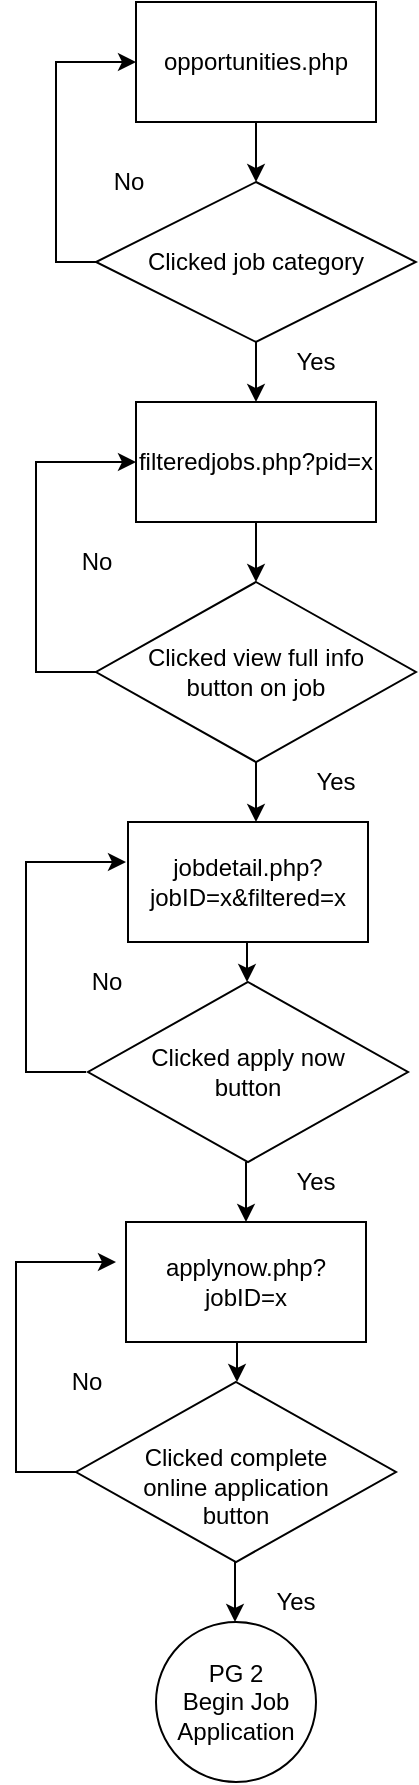 <mxfile version="12.3.0" type="github" pages="1">
  <diagram id="OmaDCbSVozZMoQ_WdIqg" name="Page-1">
    <mxGraphModel dx="1055" dy="819" grid="1" gridSize="10" guides="1" tooltips="1" connect="1" arrows="1" fold="1" page="1" pageScale="1" pageWidth="827" pageHeight="1169" math="0" shadow="0">
      <root>
        <mxCell id="0"/>
        <mxCell id="1" parent="0"/>
        <mxCell id="sGWQ39q93TzGniWW_xwZ-1" value="opportunities.php" style="rounded=0;whiteSpace=wrap;html=1;" vertex="1" parent="1">
          <mxGeometry x="320" y="10" width="120" height="60" as="geometry"/>
        </mxCell>
        <mxCell id="sGWQ39q93TzGniWW_xwZ-2" value="" style="endArrow=classic;html=1;exitX=0.5;exitY=1;exitDx=0;exitDy=0;" edge="1" parent="1" source="sGWQ39q93TzGniWW_xwZ-1">
          <mxGeometry width="50" height="50" relative="1" as="geometry">
            <mxPoint x="360" y="120" as="sourcePoint"/>
            <mxPoint x="380" y="100" as="targetPoint"/>
          </mxGeometry>
        </mxCell>
        <mxCell id="sGWQ39q93TzGniWW_xwZ-3" value="filteredjobs.php?pid=x" style="rounded=0;whiteSpace=wrap;html=1;" vertex="1" parent="1">
          <mxGeometry x="320" y="210" width="120" height="60" as="geometry"/>
        </mxCell>
        <mxCell id="sGWQ39q93TzGniWW_xwZ-8" style="edgeStyle=orthogonalEdgeStyle;rounded=0;orthogonalLoop=1;jettySize=auto;html=1;exitX=0;exitY=0.5;exitDx=0;exitDy=0;entryX=0;entryY=0.5;entryDx=0;entryDy=0;" edge="1" parent="1" source="sGWQ39q93TzGniWW_xwZ-4" target="sGWQ39q93TzGniWW_xwZ-1">
          <mxGeometry relative="1" as="geometry">
            <mxPoint x="240" y="40" as="targetPoint"/>
          </mxGeometry>
        </mxCell>
        <mxCell id="sGWQ39q93TzGniWW_xwZ-4" value="Clicked job category" style="rhombus;whiteSpace=wrap;html=1;" vertex="1" parent="1">
          <mxGeometry x="300" y="100" width="160" height="80" as="geometry"/>
        </mxCell>
        <mxCell id="sGWQ39q93TzGniWW_xwZ-5" value="" style="endArrow=classic;html=1;exitX=0.5;exitY=1;exitDx=0;exitDy=0;" edge="1" parent="1" source="sGWQ39q93TzGniWW_xwZ-4">
          <mxGeometry width="50" height="50" relative="1" as="geometry">
            <mxPoint x="360" y="230" as="sourcePoint"/>
            <mxPoint x="380" y="210" as="targetPoint"/>
          </mxGeometry>
        </mxCell>
        <mxCell id="sGWQ39q93TzGniWW_xwZ-9" value="Yes" style="text;html=1;strokeColor=none;fillColor=none;align=center;verticalAlign=middle;whiteSpace=wrap;rounded=0;" vertex="1" parent="1">
          <mxGeometry x="390" y="180" width="40" height="20" as="geometry"/>
        </mxCell>
        <mxCell id="sGWQ39q93TzGniWW_xwZ-11" value="No" style="text;html=1;align=center;verticalAlign=middle;resizable=0;points=[];;autosize=1;" vertex="1" parent="1">
          <mxGeometry x="301" y="90" width="30" height="20" as="geometry"/>
        </mxCell>
        <mxCell id="sGWQ39q93TzGniWW_xwZ-27" value="Clicked view full info&lt;br&gt;button on job" style="rhombus;whiteSpace=wrap;html=1;" vertex="1" parent="1">
          <mxGeometry x="300" y="300" width="160" height="90" as="geometry"/>
        </mxCell>
        <mxCell id="sGWQ39q93TzGniWW_xwZ-28" value="" style="endArrow=classic;html=1;entryX=0.5;entryY=0;entryDx=0;entryDy=0;" edge="1" parent="1" target="sGWQ39q93TzGniWW_xwZ-27">
          <mxGeometry width="50" height="50" relative="1" as="geometry">
            <mxPoint x="380" y="270" as="sourcePoint"/>
            <mxPoint x="390" y="110" as="targetPoint"/>
          </mxGeometry>
        </mxCell>
        <mxCell id="sGWQ39q93TzGniWW_xwZ-29" value="No" style="text;html=1;align=center;verticalAlign=middle;resizable=0;points=[];;autosize=1;" vertex="1" parent="1">
          <mxGeometry x="285" y="280" width="30" height="20" as="geometry"/>
        </mxCell>
        <mxCell id="sGWQ39q93TzGniWW_xwZ-30" value="Yes" style="text;html=1;strokeColor=none;fillColor=none;align=center;verticalAlign=middle;whiteSpace=wrap;rounded=0;" vertex="1" parent="1">
          <mxGeometry x="400" y="390" width="40" height="20" as="geometry"/>
        </mxCell>
        <mxCell id="sGWQ39q93TzGniWW_xwZ-31" style="edgeStyle=orthogonalEdgeStyle;rounded=0;orthogonalLoop=1;jettySize=auto;html=1;exitX=0;exitY=0.5;exitDx=0;exitDy=0;entryX=0;entryY=0.5;entryDx=0;entryDy=0;" edge="1" parent="1" source="sGWQ39q93TzGniWW_xwZ-27" target="sGWQ39q93TzGniWW_xwZ-3">
          <mxGeometry relative="1" as="geometry">
            <mxPoint x="225" y="250" as="targetPoint"/>
            <mxPoint x="205" y="350" as="sourcePoint"/>
            <Array as="points">
              <mxPoint x="270" y="345"/>
              <mxPoint x="270" y="240"/>
            </Array>
          </mxGeometry>
        </mxCell>
        <mxCell id="sGWQ39q93TzGniWW_xwZ-32" value="" style="endArrow=classic;html=1;exitX=0.5;exitY=1;exitDx=0;exitDy=0;" edge="1" parent="1" source="sGWQ39q93TzGniWW_xwZ-27">
          <mxGeometry width="50" height="50" relative="1" as="geometry">
            <mxPoint x="380" y="410" as="sourcePoint"/>
            <mxPoint x="380" y="420" as="targetPoint"/>
          </mxGeometry>
        </mxCell>
        <mxCell id="sGWQ39q93TzGniWW_xwZ-33" value="jobdetail.php?jobID=x&amp;amp;filtered=x" style="rounded=0;whiteSpace=wrap;html=1;" vertex="1" parent="1">
          <mxGeometry x="316" y="420" width="120" height="60" as="geometry"/>
        </mxCell>
        <mxCell id="sGWQ39q93TzGniWW_xwZ-34" value="Clicked apply now&lt;br&gt;button" style="rhombus;whiteSpace=wrap;html=1;" vertex="1" parent="1">
          <mxGeometry x="296" y="500" width="160" height="90" as="geometry"/>
        </mxCell>
        <mxCell id="sGWQ39q93TzGniWW_xwZ-37" value="" style="endArrow=classic;html=1;" edge="1" parent="1">
          <mxGeometry width="50" height="50" relative="1" as="geometry">
            <mxPoint x="375.5" y="480" as="sourcePoint"/>
            <mxPoint x="376" y="500" as="targetPoint"/>
            <Array as="points">
              <mxPoint x="375.5" y="500"/>
            </Array>
          </mxGeometry>
        </mxCell>
        <mxCell id="sGWQ39q93TzGniWW_xwZ-39" value="" style="endArrow=classic;html=1;entryX=0.5;entryY=0;entryDx=0;entryDy=0;" edge="1" parent="1">
          <mxGeometry width="50" height="50" relative="1" as="geometry">
            <mxPoint x="375" y="590" as="sourcePoint"/>
            <mxPoint x="375" y="620" as="targetPoint"/>
          </mxGeometry>
        </mxCell>
        <mxCell id="sGWQ39q93TzGniWW_xwZ-40" value="Yes" style="text;html=1;strokeColor=none;fillColor=none;align=center;verticalAlign=middle;whiteSpace=wrap;rounded=0;" vertex="1" parent="1">
          <mxGeometry x="390" y="590" width="40" height="20" as="geometry"/>
        </mxCell>
        <mxCell id="sGWQ39q93TzGniWW_xwZ-41" style="edgeStyle=orthogonalEdgeStyle;rounded=0;orthogonalLoop=1;jettySize=auto;html=1;exitX=0;exitY=0.5;exitDx=0;exitDy=0;entryX=0;entryY=0.5;entryDx=0;entryDy=0;" edge="1" parent="1">
          <mxGeometry relative="1" as="geometry">
            <mxPoint x="315" y="440" as="targetPoint"/>
            <mxPoint x="295" y="545" as="sourcePoint"/>
            <Array as="points">
              <mxPoint x="265" y="545"/>
              <mxPoint x="265" y="440"/>
            </Array>
          </mxGeometry>
        </mxCell>
        <mxCell id="sGWQ39q93TzGniWW_xwZ-42" value="No" style="text;html=1;align=center;verticalAlign=middle;resizable=0;points=[];;autosize=1;" vertex="1" parent="1">
          <mxGeometry x="290" y="490" width="30" height="20" as="geometry"/>
        </mxCell>
        <mxCell id="sGWQ39q93TzGniWW_xwZ-43" value="applynow.php?jobID=x" style="rounded=0;whiteSpace=wrap;html=1;" vertex="1" parent="1">
          <mxGeometry x="315" y="620" width="120" height="60" as="geometry"/>
        </mxCell>
        <mxCell id="sGWQ39q93TzGniWW_xwZ-44" value="" style="endArrow=classic;html=1;" edge="1" parent="1">
          <mxGeometry width="50" height="50" relative="1" as="geometry">
            <mxPoint x="370.5" y="680" as="sourcePoint"/>
            <mxPoint x="371" y="700" as="targetPoint"/>
            <Array as="points">
              <mxPoint x="370.5" y="700"/>
            </Array>
          </mxGeometry>
        </mxCell>
        <mxCell id="sGWQ39q93TzGniWW_xwZ-45" value="&amp;nbsp;&lt;br&gt;Clicked complete &lt;br&gt;online application &lt;br&gt;button" style="rhombus;whiteSpace=wrap;html=1;" vertex="1" parent="1">
          <mxGeometry x="290" y="700" width="160" height="90" as="geometry"/>
        </mxCell>
        <mxCell id="sGWQ39q93TzGniWW_xwZ-46" style="edgeStyle=orthogonalEdgeStyle;rounded=0;orthogonalLoop=1;jettySize=auto;html=1;exitX=0;exitY=0.5;exitDx=0;exitDy=0;entryX=0;entryY=0.5;entryDx=0;entryDy=0;" edge="1" parent="1">
          <mxGeometry relative="1" as="geometry">
            <mxPoint x="310" y="640" as="targetPoint"/>
            <mxPoint x="290" y="745" as="sourcePoint"/>
            <Array as="points">
              <mxPoint x="260" y="745"/>
              <mxPoint x="260" y="640"/>
            </Array>
          </mxGeometry>
        </mxCell>
        <mxCell id="sGWQ39q93TzGniWW_xwZ-47" value="" style="endArrow=classic;html=1;entryX=0.5;entryY=0;entryDx=0;entryDy=0;" edge="1" parent="1">
          <mxGeometry width="50" height="50" relative="1" as="geometry">
            <mxPoint x="369.5" y="790" as="sourcePoint"/>
            <mxPoint x="369.5" y="820" as="targetPoint"/>
          </mxGeometry>
        </mxCell>
        <mxCell id="sGWQ39q93TzGniWW_xwZ-48" value="PG 2&lt;br&gt;Begin Job&lt;br&gt;Application" style="ellipse;whiteSpace=wrap;html=1;aspect=fixed;" vertex="1" parent="1">
          <mxGeometry x="330" y="820" width="80" height="80" as="geometry"/>
        </mxCell>
        <mxCell id="sGWQ39q93TzGniWW_xwZ-49" value="No" style="text;html=1;align=center;verticalAlign=middle;resizable=0;points=[];;autosize=1;" vertex="1" parent="1">
          <mxGeometry x="280" y="690" width="30" height="20" as="geometry"/>
        </mxCell>
        <mxCell id="sGWQ39q93TzGniWW_xwZ-50" value="Yes" style="text;html=1;strokeColor=none;fillColor=none;align=center;verticalAlign=middle;whiteSpace=wrap;rounded=0;" vertex="1" parent="1">
          <mxGeometry x="380" y="800" width="40" height="20" as="geometry"/>
        </mxCell>
      </root>
    </mxGraphModel>
  </diagram>
</mxfile>
